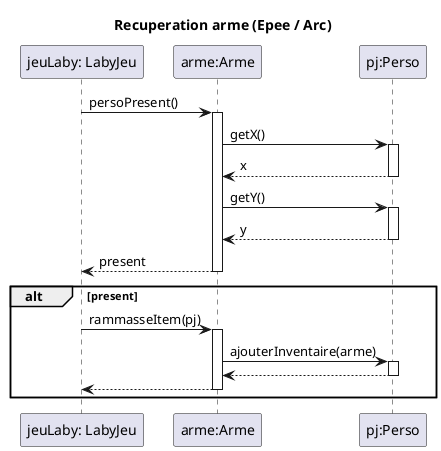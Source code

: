 @startuml
title Recuperation arme (Epee / Arc)

participant "jeuLaby: LabyJeu" as jeuLaby
participant "arme:Arme" as arme
participant "pj:Perso" as pj


jeuLaby -> arme : persoPresent()
activate arme
arme -> pj : getX()
activate pj
pj --> arme : x
deactivate pj
arme -> pj : getY()
activate pj
pj --> arme : y
deactivate pj

arme --> jeuLaby : present
deactivate arme
alt present
    jeuLaby -> arme : rammasseItem(pj)
    activate arme
    arme -> pj : ajouterInventaire(arme)
    activate pj
    pj --> arme
    deactivate pj
    arme --> jeuLaby
    deactivate arme
end


@enduml
